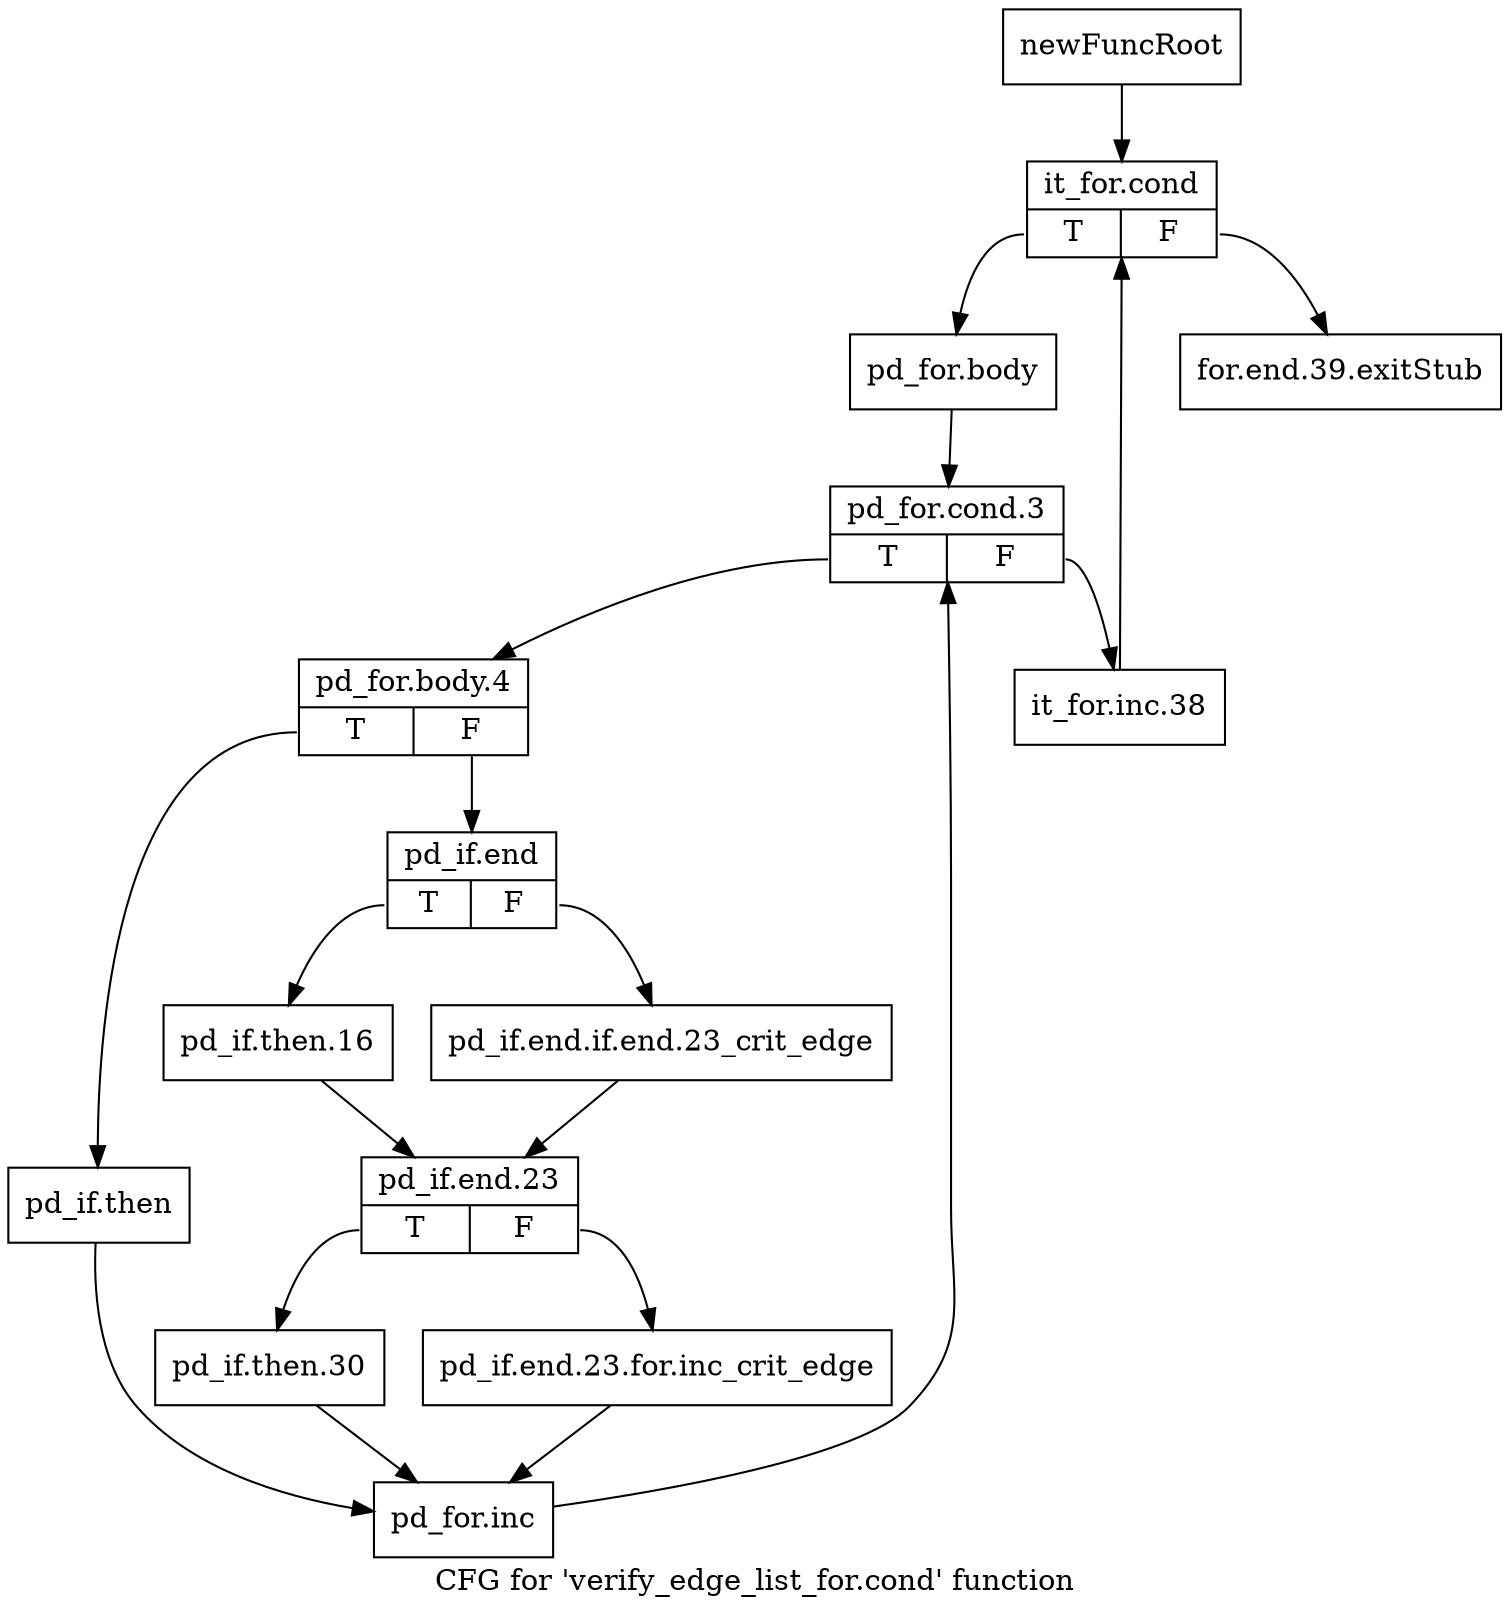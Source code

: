 digraph "CFG for 'verify_edge_list_for.cond' function" {
	label="CFG for 'verify_edge_list_for.cond' function";

	Node0x7afc6a0 [shape=record,label="{newFuncRoot}"];
	Node0x7afc6a0 -> Node0x7afc740;
	Node0x7afc6f0 [shape=record,label="{for.end.39.exitStub}"];
	Node0x7afc740 [shape=record,label="{it_for.cond|{<s0>T|<s1>F}}"];
	Node0x7afc740:s0 -> Node0x7afc790;
	Node0x7afc740:s1 -> Node0x7afc6f0;
	Node0x7afc790 [shape=record,label="{pd_for.body}"];
	Node0x7afc790 -> Node0x7afc7e0;
	Node0x7afc7e0 [shape=record,label="{pd_for.cond.3|{<s0>T|<s1>F}}"];
	Node0x7afc7e0:s0 -> Node0x7afd0c0;
	Node0x7afc7e0:s1 -> Node0x7afc830;
	Node0x7afc830 [shape=record,label="{it_for.inc.38}"];
	Node0x7afc830 -> Node0x7afc740;
	Node0x7afd0c0 [shape=record,label="{pd_for.body.4|{<s0>T|<s1>F}}"];
	Node0x7afd0c0:s0 -> Node0x7afd2f0;
	Node0x7afd0c0:s1 -> Node0x7afd110;
	Node0x7afd110 [shape=record,label="{pd_if.end|{<s0>T|<s1>F}}"];
	Node0x7afd110:s0 -> Node0x7afd1b0;
	Node0x7afd110:s1 -> Node0x7afd160;
	Node0x7afd160 [shape=record,label="{pd_if.end.if.end.23_crit_edge}"];
	Node0x7afd160 -> Node0x7afd200;
	Node0x7afd1b0 [shape=record,label="{pd_if.then.16}"];
	Node0x7afd1b0 -> Node0x7afd200;
	Node0x7afd200 [shape=record,label="{pd_if.end.23|{<s0>T|<s1>F}}"];
	Node0x7afd200:s0 -> Node0x7afd2a0;
	Node0x7afd200:s1 -> Node0x7afd250;
	Node0x7afd250 [shape=record,label="{pd_if.end.23.for.inc_crit_edge}"];
	Node0x7afd250 -> Node0x7afd340;
	Node0x7afd2a0 [shape=record,label="{pd_if.then.30}"];
	Node0x7afd2a0 -> Node0x7afd340;
	Node0x7afd2f0 [shape=record,label="{pd_if.then}"];
	Node0x7afd2f0 -> Node0x7afd340;
	Node0x7afd340 [shape=record,label="{pd_for.inc}"];
	Node0x7afd340 -> Node0x7afc7e0;
}
